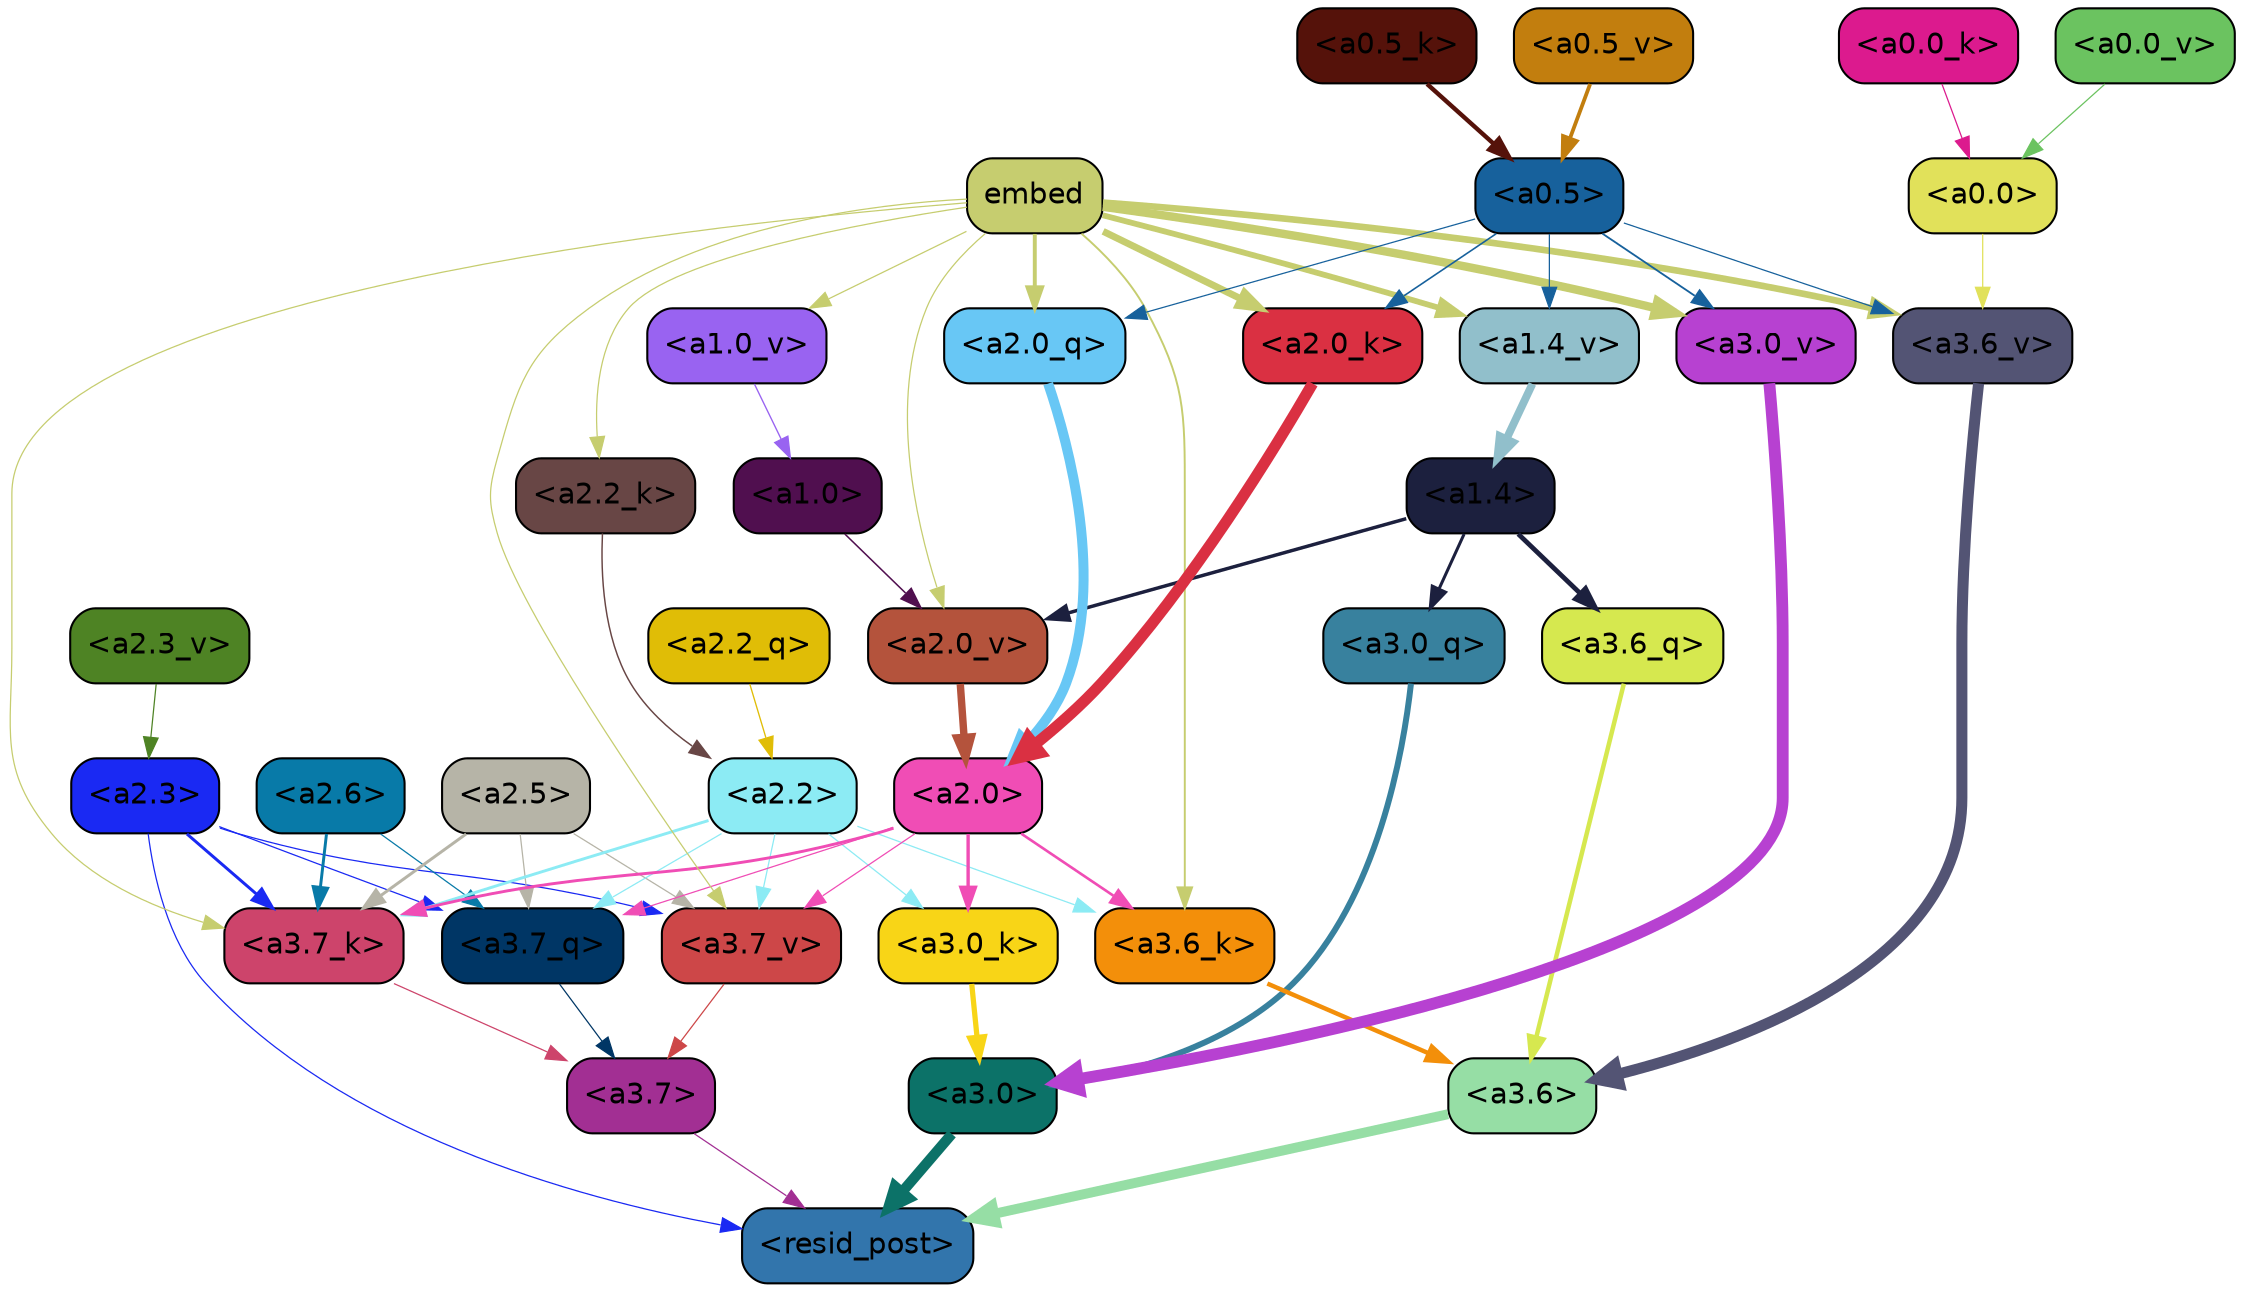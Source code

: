 strict digraph "" {
	graph [bgcolor=transparent,
		layout=dot,
		overlap=false,
		splines=true
	];
	"<a3.7>"	[color=black,
		fillcolor="#a22f93",
		fontname=Helvetica,
		shape=box,
		style="filled, rounded"];
	"<resid_post>"	[color=black,
		fillcolor="#3275ac",
		fontname=Helvetica,
		shape=box,
		style="filled, rounded"];
	"<a3.7>" -> "<resid_post>"	[color="#a22f93",
		penwidth=0.6];
	"<a3.6>"	[color=black,
		fillcolor="#96dea5",
		fontname=Helvetica,
		shape=box,
		style="filled, rounded"];
	"<a3.6>" -> "<resid_post>"	[color="#96dea5",
		penwidth=4.749041676521301];
	"<a3.0>"	[color=black,
		fillcolor="#0c7268",
		fontname=Helvetica,
		shape=box,
		style="filled, rounded"];
	"<a3.0>" -> "<resid_post>"	[color="#0c7268",
		penwidth=5.004215121269226];
	"<a2.3>"	[color=black,
		fillcolor="#1a29f3",
		fontname=Helvetica,
		shape=box,
		style="filled, rounded"];
	"<a2.3>" -> "<resid_post>"	[color="#1a29f3",
		penwidth=0.6];
	"<a3.7_q>"	[color=black,
		fillcolor="#003665",
		fontname=Helvetica,
		shape=box,
		style="filled, rounded"];
	"<a2.3>" -> "<a3.7_q>"	[color="#1a29f3",
		penwidth=0.6];
	"<a3.7_k>"	[color=black,
		fillcolor="#cd446b",
		fontname=Helvetica,
		shape=box,
		style="filled, rounded"];
	"<a2.3>" -> "<a3.7_k>"	[color="#1a29f3",
		penwidth=1.4391854107379913];
	"<a3.7_v>"	[color=black,
		fillcolor="#cd4748",
		fontname=Helvetica,
		shape=box,
		style="filled, rounded"];
	"<a2.3>" -> "<a3.7_v>"	[color="#1a29f3",
		penwidth=0.6];
	"<a3.7_q>" -> "<a3.7>"	[color="#003665",
		penwidth=0.6];
	"<a3.6_q>"	[color=black,
		fillcolor="#d6e84f",
		fontname=Helvetica,
		shape=box,
		style="filled, rounded"];
	"<a3.6_q>" -> "<a3.6>"	[color="#d6e84f",
		penwidth=2.160832464694977];
	"<a3.0_q>"	[color=black,
		fillcolor="#38819e",
		fontname=Helvetica,
		shape=box,
		style="filled, rounded"];
	"<a3.0_q>" -> "<a3.0>"	[color="#38819e",
		penwidth=2.870753765106201];
	"<a3.7_k>" -> "<a3.7>"	[color="#cd446b",
		penwidth=0.6];
	"<a3.6_k>"	[color=black,
		fillcolor="#f38f0a",
		fontname=Helvetica,
		shape=box,
		style="filled, rounded"];
	"<a3.6_k>" -> "<a3.6>"	[color="#f38f0a",
		penwidth=2.13908451795578];
	"<a3.0_k>"	[color=black,
		fillcolor="#f8d517",
		fontname=Helvetica,
		shape=box,
		style="filled, rounded"];
	"<a3.0_k>" -> "<a3.0>"	[color="#f8d517",
		penwidth=2.520303964614868];
	"<a3.7_v>" -> "<a3.7>"	[color="#cd4748",
		penwidth=0.6];
	"<a3.6_v>"	[color=black,
		fillcolor="#535474",
		fontname=Helvetica,
		shape=box,
		style="filled, rounded"];
	"<a3.6_v>" -> "<a3.6>"	[color="#535474",
		penwidth=5.297133803367615];
	"<a3.0_v>"	[color=black,
		fillcolor="#b741d1",
		fontname=Helvetica,
		shape=box,
		style="filled, rounded"];
	"<a3.0_v>" -> "<a3.0>"	[color="#b741d1",
		penwidth=5.680712580680847];
	"<a2.6>"	[color=black,
		fillcolor="#087aa8",
		fontname=Helvetica,
		shape=box,
		style="filled, rounded"];
	"<a2.6>" -> "<a3.7_q>"	[color="#087aa8",
		penwidth=0.6];
	"<a2.6>" -> "<a3.7_k>"	[color="#087aa8",
		penwidth=1.4180794060230255];
	"<a2.5>"	[color=black,
		fillcolor="#b6b4a7",
		fontname=Helvetica,
		shape=box,
		style="filled, rounded"];
	"<a2.5>" -> "<a3.7_q>"	[color="#b6b4a7",
		penwidth=0.6];
	"<a2.5>" -> "<a3.7_k>"	[color="#b6b4a7",
		penwidth=1.4281435310840607];
	"<a2.5>" -> "<a3.7_v>"	[color="#b6b4a7",
		penwidth=0.6];
	"<a2.2>"	[color=black,
		fillcolor="#8cebf4",
		fontname=Helvetica,
		shape=box,
		style="filled, rounded"];
	"<a2.2>" -> "<a3.7_q>"	[color="#8cebf4",
		penwidth=0.6];
	"<a2.2>" -> "<a3.7_k>"	[color="#8cebf4",
		penwidth=1.3982512056827545];
	"<a2.2>" -> "<a3.6_k>"	[color="#8cebf4",
		penwidth=0.6];
	"<a2.2>" -> "<a3.0_k>"	[color="#8cebf4",
		penwidth=0.6];
	"<a2.2>" -> "<a3.7_v>"	[color="#8cebf4",
		penwidth=0.6];
	"<a2.0>"	[color=black,
		fillcolor="#f04db5",
		fontname=Helvetica,
		shape=box,
		style="filled, rounded"];
	"<a2.0>" -> "<a3.7_q>"	[color="#f04db5",
		penwidth=0.6];
	"<a2.0>" -> "<a3.7_k>"	[color="#f04db5",
		penwidth=1.404832512140274];
	"<a2.0>" -> "<a3.6_k>"	[color="#f04db5",
		penwidth=1.2708758115768433];
	"<a2.0>" -> "<a3.0_k>"	[color="#f04db5",
		penwidth=1.6207245588302612];
	"<a2.0>" -> "<a3.7_v>"	[color="#f04db5",
		penwidth=0.6];
	"<a1.4>"	[color=black,
		fillcolor="#1c203e",
		fontname=Helvetica,
		shape=box,
		style="filled, rounded"];
	"<a1.4>" -> "<a3.6_q>"	[color="#1c203e",
		penwidth=2.289449453353882];
	"<a1.4>" -> "<a3.0_q>"	[color="#1c203e",
		penwidth=1.4600623846054077];
	"<a2.0_v>"	[color=black,
		fillcolor="#b4533c",
		fontname=Helvetica,
		shape=box,
		style="filled, rounded"];
	"<a1.4>" -> "<a2.0_v>"	[color="#1c203e",
		penwidth=1.676277220249176];
	embed	[color=black,
		fillcolor="#c6cd6f",
		fontname=Helvetica,
		shape=box,
		style="filled, rounded"];
	embed -> "<a3.7_k>"	[color="#c6cd6f",
		penwidth=0.6];
	embed -> "<a3.6_k>"	[color="#c6cd6f",
		penwidth=0.9291638135910034];
	embed -> "<a3.7_v>"	[color="#c6cd6f",
		penwidth=0.6];
	embed -> "<a3.6_v>"	[color="#c6cd6f",
		penwidth=3.1808209121227264];
	embed -> "<a3.0_v>"	[color="#c6cd6f",
		penwidth=4.036660343408585];
	"<a2.0_q>"	[color=black,
		fillcolor="#68c7f5",
		fontname=Helvetica,
		shape=box,
		style="filled, rounded"];
	embed -> "<a2.0_q>"	[color="#c6cd6f",
		penwidth=1.8821641206741333];
	"<a2.2_k>"	[color=black,
		fillcolor="#684645",
		fontname=Helvetica,
		shape=box,
		style="filled, rounded"];
	embed -> "<a2.2_k>"	[color="#c6cd6f",
		penwidth=0.6];
	"<a2.0_k>"	[color=black,
		fillcolor="#da3042",
		fontname=Helvetica,
		shape=box,
		style="filled, rounded"];
	embed -> "<a2.0_k>"	[color="#c6cd6f",
		penwidth=3.3375256061553955];
	embed -> "<a2.0_v>"	[color="#c6cd6f",
		penwidth=0.6];
	"<a1.4_v>"	[color=black,
		fillcolor="#91bfcb",
		fontname=Helvetica,
		shape=box,
		style="filled, rounded"];
	embed -> "<a1.4_v>"	[color="#c6cd6f",
		penwidth=2.7935529947280884];
	"<a1.0_v>"	[color=black,
		fillcolor="#9963f1",
		fontname=Helvetica,
		shape=box,
		style="filled, rounded"];
	embed -> "<a1.0_v>"	[color="#c6cd6f",
		penwidth=0.6];
	"<a0.5>"	[color=black,
		fillcolor="#17619c",
		fontname=Helvetica,
		shape=box,
		style="filled, rounded"];
	"<a0.5>" -> "<a3.6_v>"	[color="#17619c",
		penwidth=0.6];
	"<a0.5>" -> "<a3.0_v>"	[color="#17619c",
		penwidth=0.8798569142818451];
	"<a0.5>" -> "<a2.0_q>"	[color="#17619c",
		penwidth=0.6];
	"<a0.5>" -> "<a2.0_k>"	[color="#17619c",
		penwidth=0.7782440185546875];
	"<a0.5>" -> "<a1.4_v>"	[color="#17619c",
		penwidth=0.6];
	"<a0.0>"	[color=black,
		fillcolor="#e1e15a",
		fontname=Helvetica,
		shape=box,
		style="filled, rounded"];
	"<a0.0>" -> "<a3.6_v>"	[color="#e1e15a",
		penwidth=0.6];
	"<a2.2_q>"	[color=black,
		fillcolor="#e0bd06",
		fontname=Helvetica,
		shape=box,
		style="filled, rounded"];
	"<a2.2_q>" -> "<a2.2>"	[color="#e0bd06",
		penwidth=0.6392357051372528];
	"<a2.0_q>" -> "<a2.0>"	[color="#68c7f5",
		penwidth=4.795779317617416];
	"<a2.2_k>" -> "<a2.2>"	[color="#684645",
		penwidth=0.7060726433992386];
	"<a2.0_k>" -> "<a2.0>"	[color="#da3042",
		penwidth=5.401692286133766];
	"<a2.3_v>"	[color=black,
		fillcolor="#4e8324",
		fontname=Helvetica,
		shape=box,
		style="filled, rounded"];
	"<a2.3_v>" -> "<a2.3>"	[color="#4e8324",
		penwidth=0.6];
	"<a2.0_v>" -> "<a2.0>"	[color="#b4533c",
		penwidth=3.56003999710083];
	"<a1.0>"	[color=black,
		fillcolor="#500f4f",
		fontname=Helvetica,
		shape=box,
		style="filled, rounded"];
	"<a1.0>" -> "<a2.0_v>"	[color="#500f4f",
		penwidth=0.7355214953422546];
	"<a1.4_v>" -> "<a1.4>"	[color="#91bfcb",
		penwidth=3.7673035860061646];
	"<a1.0_v>" -> "<a1.0>"	[color="#9963f1",
		penwidth=0.6493047475814819];
	"<a0.5_k>"	[color=black,
		fillcolor="#55120a",
		fontname=Helvetica,
		shape=box,
		style="filled, rounded"];
	"<a0.5_k>" -> "<a0.5>"	[color="#55120a",
		penwidth=2.1102215051651];
	"<a0.0_k>"	[color=black,
		fillcolor="#dc1a8e",
		fontname=Helvetica,
		shape=box,
		style="filled, rounded"];
	"<a0.0_k>" -> "<a0.0>"	[color="#dc1a8e",
		penwidth=0.6];
	"<a0.5_v>"	[color=black,
		fillcolor="#c27e0e",
		fontname=Helvetica,
		shape=box,
		style="filled, rounded"];
	"<a0.5_v>" -> "<a0.5>"	[color="#c27e0e",
		penwidth=1.829363465309143];
	"<a0.0_v>"	[color=black,
		fillcolor="#6bc360",
		fontname=Helvetica,
		shape=box,
		style="filled, rounded"];
	"<a0.0_v>" -> "<a0.0>"	[color="#6bc360",
		penwidth=0.6];
}
